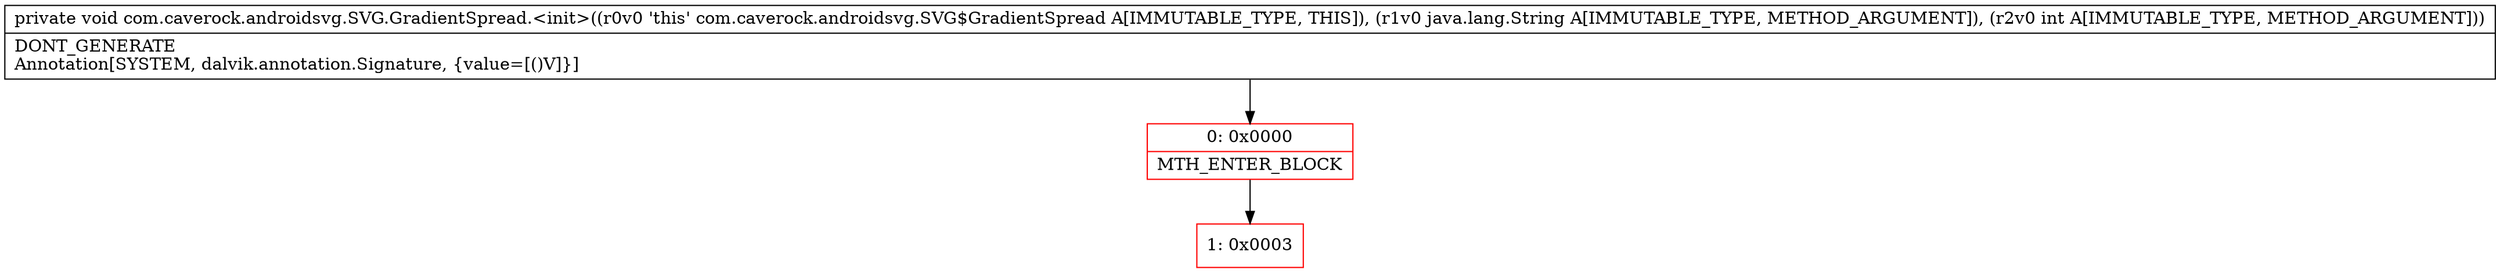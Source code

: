 digraph "CFG forcom.caverock.androidsvg.SVG.GradientSpread.\<init\>(Ljava\/lang\/String;I)V" {
subgraph cluster_Region_631905495 {
label = "R(0)";
node [shape=record,color=blue];
}
Node_0 [shape=record,color=red,label="{0\:\ 0x0000|MTH_ENTER_BLOCK\l}"];
Node_1 [shape=record,color=red,label="{1\:\ 0x0003}"];
MethodNode[shape=record,label="{private void com.caverock.androidsvg.SVG.GradientSpread.\<init\>((r0v0 'this' com.caverock.androidsvg.SVG$GradientSpread A[IMMUTABLE_TYPE, THIS]), (r1v0 java.lang.String A[IMMUTABLE_TYPE, METHOD_ARGUMENT]), (r2v0 int A[IMMUTABLE_TYPE, METHOD_ARGUMENT]))  | DONT_GENERATE\lAnnotation[SYSTEM, dalvik.annotation.Signature, \{value=[()V]\}]\l}"];
MethodNode -> Node_0;
Node_0 -> Node_1;
}

